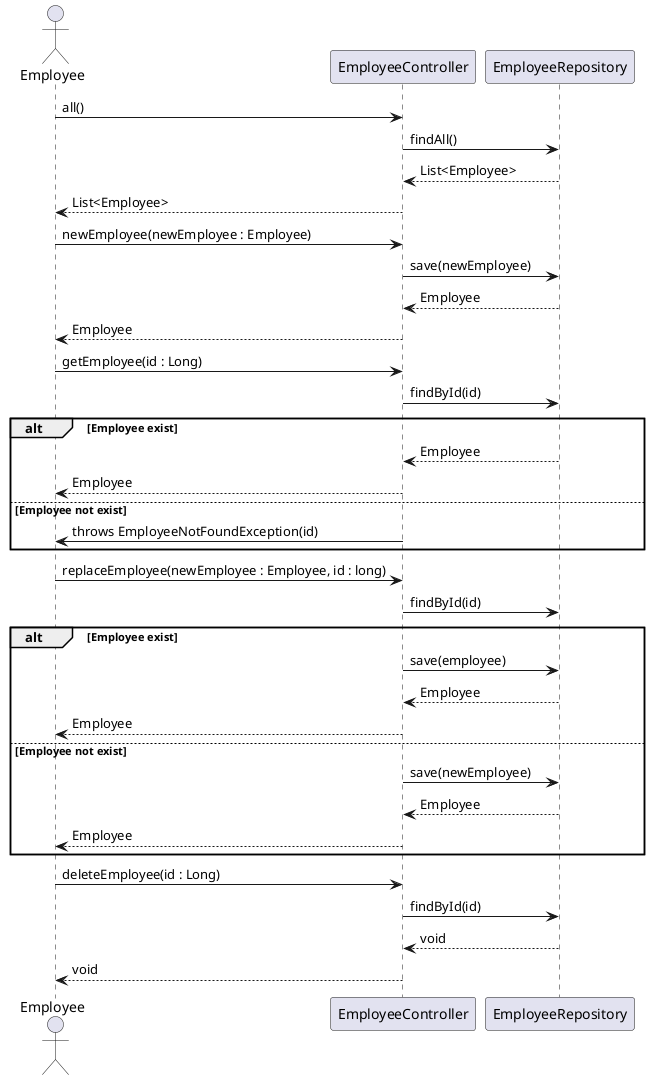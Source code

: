 @startuml
actor Employee
participant EmployeeController
participant EmployeeRepository

Employee -> EmployeeController: all()
EmployeeController -> EmployeeRepository: findAll()
EmployeeRepository --> EmployeeController: List<Employee>
EmployeeController --> Employee: List<Employee>

Employee -> EmployeeController: newEmployee(newEmployee : Employee)
EmployeeController -> EmployeeRepository: save(newEmployee)
EmployeeRepository --> EmployeeController: Employee
EmployeeController --> Employee: Employee

Employee -> EmployeeController: getEmployee(id : Long)
EmployeeController -> EmployeeRepository: findById(id)
alt Employee exist
EmployeeRepository --> EmployeeController: Employee
EmployeeController --> Employee: Employee
else Employee not exist
EmployeeController -> Employee: throws EmployeeNotFoundException(id)
end

Employee -> EmployeeController: replaceEmployee(newEmployee : Employee, id : long)
EmployeeController -> EmployeeRepository: findById(id)
alt Employee exist
EmployeeController -> EmployeeRepository: save(employee)
EmployeeRepository --> EmployeeController: Employee
EmployeeController --> Employee: Employee
else Employee not exist
EmployeeController -> EmployeeRepository: save(newEmployee)
EmployeeRepository --> EmployeeController: Employee
EmployeeController --> Employee: Employee
end

Employee -> EmployeeController: deleteEmployee(id : Long)
EmployeeController -> EmployeeRepository: findById(id)
EmployeeRepository --> EmployeeController: void
EmployeeController --> Employee: void


@enduml